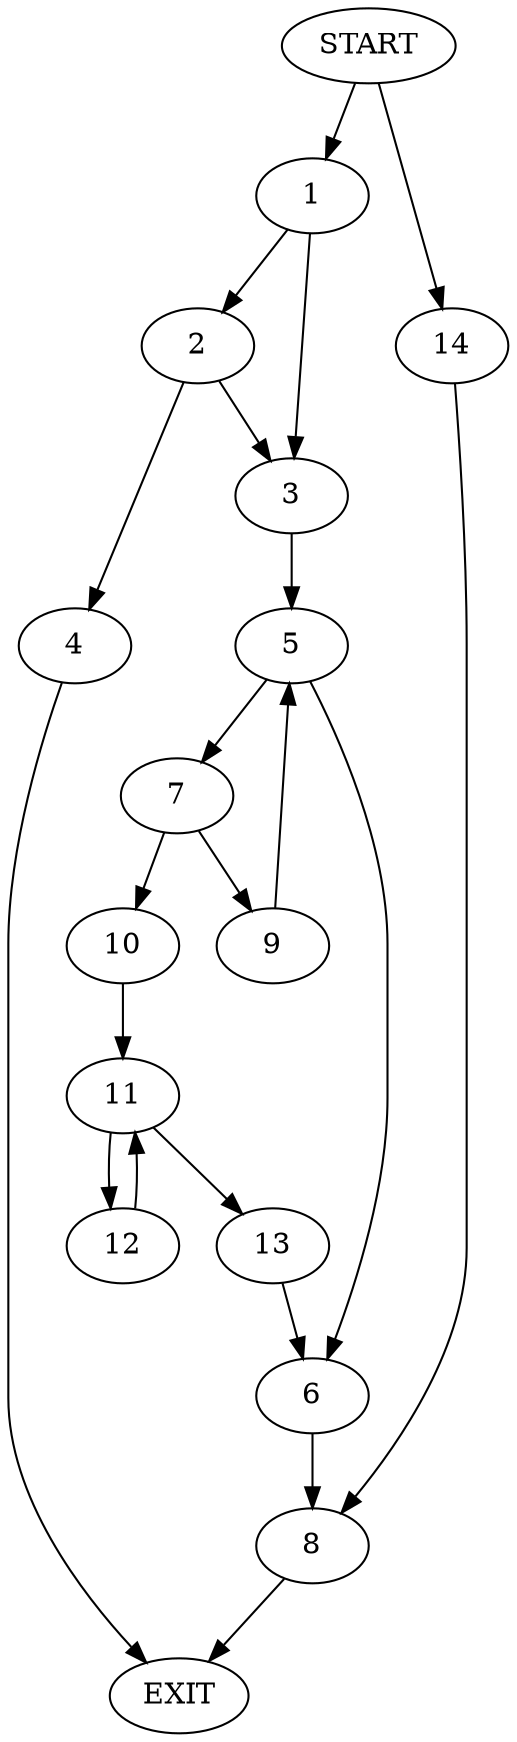 digraph {
0 [label="START"]
15 [label="EXIT"]
0 -> 1
1 -> 2
1 -> 3
2 -> 3
2 -> 4
3 -> 5
4 -> 15
5 -> 6
5 -> 7
6 -> 8
7 -> 9
7 -> 10
10 -> 11
9 -> 5
11 -> 12
11 -> 13
13 -> 6
12 -> 11
8 -> 15
0 -> 14
14 -> 8
}
